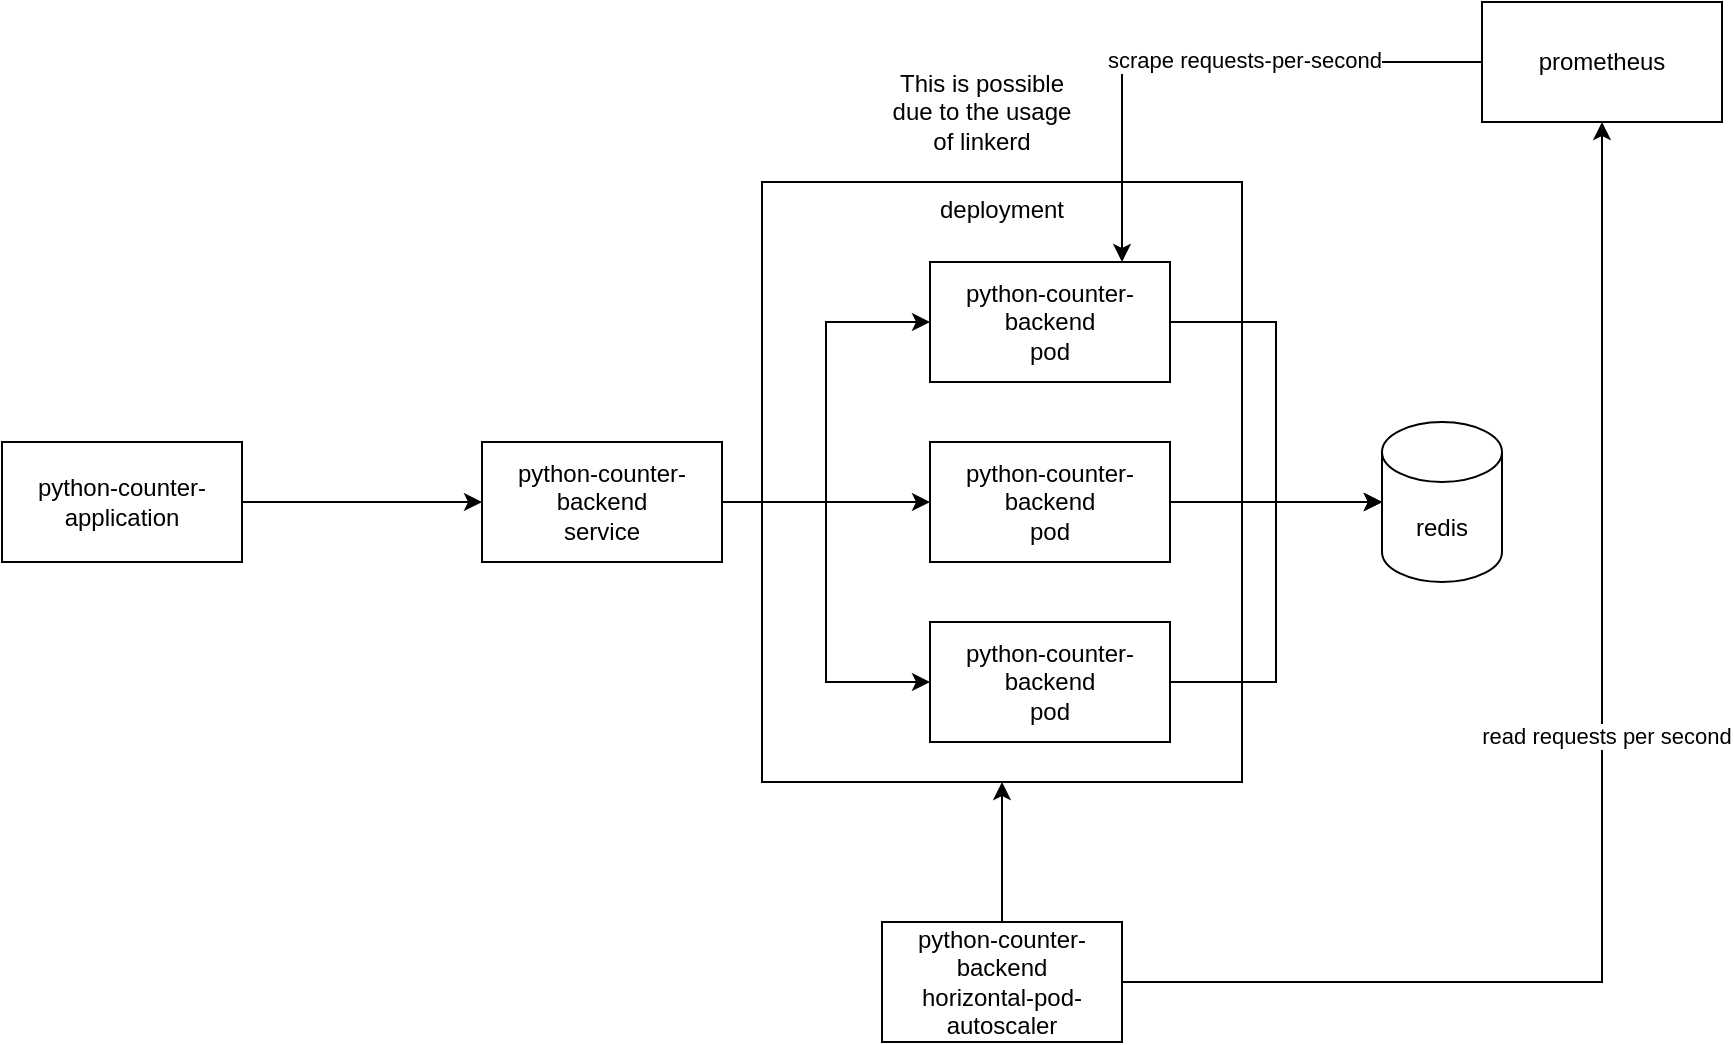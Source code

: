 <mxfile>
    <diagram id="mEVgwmYNHJ8np5K0elgh" name="Page-1">
        <mxGraphModel dx="2528" dy="773" grid="1" gridSize="10" guides="1" tooltips="1" connect="1" arrows="1" fold="1" page="1" pageScale="1" pageWidth="827" pageHeight="1169" math="0" shadow="0">
            <root>
                <mxCell id="0"/>
                <mxCell id="1" parent="0"/>
                <mxCell id="U48pzsQ8TpMybfFlmH0K-11" value="deployment" style="rounded=0;whiteSpace=wrap;html=1;verticalAlign=top;" parent="1" vertex="1">
                    <mxGeometry x="270" y="200" width="240" height="300" as="geometry"/>
                </mxCell>
                <mxCell id="U48pzsQ8TpMybfFlmH0K-20" style="edgeStyle=orthogonalEdgeStyle;rounded=0;orthogonalLoop=1;jettySize=auto;html=1;entryX=0;entryY=0.5;entryDx=0;entryDy=0;entryPerimeter=0;" parent="1" source="U48pzsQ8TpMybfFlmH0K-1" target="U48pzsQ8TpMybfFlmH0K-19" edge="1">
                    <mxGeometry relative="1" as="geometry"/>
                </mxCell>
                <mxCell id="U48pzsQ8TpMybfFlmH0K-1" value="python-counter-backend&lt;br&gt;pod" style="rounded=0;whiteSpace=wrap;html=1;" parent="1" vertex="1">
                    <mxGeometry x="354" y="240" width="120" height="60" as="geometry"/>
                </mxCell>
                <mxCell id="U48pzsQ8TpMybfFlmH0K-5" style="edgeStyle=orthogonalEdgeStyle;rounded=0;orthogonalLoop=1;jettySize=auto;html=1;entryX=0;entryY=0.5;entryDx=0;entryDy=0;" parent="1" source="U48pzsQ8TpMybfFlmH0K-2" target="U48pzsQ8TpMybfFlmH0K-1" edge="1">
                    <mxGeometry relative="1" as="geometry"/>
                </mxCell>
                <mxCell id="U48pzsQ8TpMybfFlmH0K-6" style="edgeStyle=orthogonalEdgeStyle;rounded=0;orthogonalLoop=1;jettySize=auto;html=1;entryX=0;entryY=0.5;entryDx=0;entryDy=0;" parent="1" source="U48pzsQ8TpMybfFlmH0K-2" target="U48pzsQ8TpMybfFlmH0K-3" edge="1">
                    <mxGeometry relative="1" as="geometry"/>
                </mxCell>
                <mxCell id="U48pzsQ8TpMybfFlmH0K-7" style="edgeStyle=orthogonalEdgeStyle;rounded=0;orthogonalLoop=1;jettySize=auto;html=1;entryX=0;entryY=0.5;entryDx=0;entryDy=0;" parent="1" source="U48pzsQ8TpMybfFlmH0K-2" target="U48pzsQ8TpMybfFlmH0K-4" edge="1">
                    <mxGeometry relative="1" as="geometry"/>
                </mxCell>
                <mxCell id="U48pzsQ8TpMybfFlmH0K-2" value="python-counter-backend&lt;br&gt;service" style="rounded=0;whiteSpace=wrap;html=1;" parent="1" vertex="1">
                    <mxGeometry x="130" y="330" width="120" height="60" as="geometry"/>
                </mxCell>
                <mxCell id="U48pzsQ8TpMybfFlmH0K-21" style="edgeStyle=orthogonalEdgeStyle;rounded=0;orthogonalLoop=1;jettySize=auto;html=1;entryX=0;entryY=0.5;entryDx=0;entryDy=0;entryPerimeter=0;" parent="1" source="U48pzsQ8TpMybfFlmH0K-3" target="U48pzsQ8TpMybfFlmH0K-19" edge="1">
                    <mxGeometry relative="1" as="geometry"/>
                </mxCell>
                <mxCell id="U48pzsQ8TpMybfFlmH0K-3" value="python-counter-backend&lt;br&gt;pod" style="rounded=0;whiteSpace=wrap;html=1;" parent="1" vertex="1">
                    <mxGeometry x="354" y="330" width="120" height="60" as="geometry"/>
                </mxCell>
                <mxCell id="U48pzsQ8TpMybfFlmH0K-22" style="edgeStyle=orthogonalEdgeStyle;rounded=0;orthogonalLoop=1;jettySize=auto;html=1;entryX=0;entryY=0.5;entryDx=0;entryDy=0;entryPerimeter=0;" parent="1" source="U48pzsQ8TpMybfFlmH0K-4" target="U48pzsQ8TpMybfFlmH0K-19" edge="1">
                    <mxGeometry relative="1" as="geometry"/>
                </mxCell>
                <mxCell id="U48pzsQ8TpMybfFlmH0K-4" value="python-counter-backend&lt;br&gt;pod" style="rounded=0;whiteSpace=wrap;html=1;" parent="1" vertex="1">
                    <mxGeometry x="354" y="420" width="120" height="60" as="geometry"/>
                </mxCell>
                <mxCell id="U48pzsQ8TpMybfFlmH0K-9" style="edgeStyle=orthogonalEdgeStyle;rounded=0;orthogonalLoop=1;jettySize=auto;html=1;entryX=0;entryY=0.5;entryDx=0;entryDy=0;" parent="1" source="U48pzsQ8TpMybfFlmH0K-8" target="U48pzsQ8TpMybfFlmH0K-2" edge="1">
                    <mxGeometry relative="1" as="geometry"/>
                </mxCell>
                <mxCell id="U48pzsQ8TpMybfFlmH0K-8" value="python-counter-application" style="rounded=0;whiteSpace=wrap;html=1;" parent="1" vertex="1">
                    <mxGeometry x="-110" y="330" width="120" height="60" as="geometry"/>
                </mxCell>
                <mxCell id="U48pzsQ8TpMybfFlmH0K-12" style="edgeStyle=orthogonalEdgeStyle;rounded=0;orthogonalLoop=1;jettySize=auto;html=1;" parent="1" source="U48pzsQ8TpMybfFlmH0K-10" target="U48pzsQ8TpMybfFlmH0K-11" edge="1">
                    <mxGeometry relative="1" as="geometry"/>
                </mxCell>
                <mxCell id="U48pzsQ8TpMybfFlmH0K-16" style="edgeStyle=orthogonalEdgeStyle;rounded=0;orthogonalLoop=1;jettySize=auto;html=1;" parent="1" source="U48pzsQ8TpMybfFlmH0K-10" target="U48pzsQ8TpMybfFlmH0K-13" edge="1">
                    <mxGeometry relative="1" as="geometry"/>
                </mxCell>
                <mxCell id="U48pzsQ8TpMybfFlmH0K-17" value="read requests per second" style="edgeLabel;html=1;align=center;verticalAlign=middle;resizable=0;points=[];" parent="U48pzsQ8TpMybfFlmH0K-16" vertex="1" connectable="0">
                    <mxGeometry x="0.084" y="-2" relative="1" as="geometry">
                        <mxPoint as="offset"/>
                    </mxGeometry>
                </mxCell>
                <mxCell id="U48pzsQ8TpMybfFlmH0K-10" value="python-counter-backend&lt;br&gt;horizontal-pod-autoscaler" style="rounded=0;whiteSpace=wrap;html=1;" parent="1" vertex="1">
                    <mxGeometry x="330" y="570" width="120" height="60" as="geometry"/>
                </mxCell>
                <mxCell id="U48pzsQ8TpMybfFlmH0K-14" style="edgeStyle=orthogonalEdgeStyle;rounded=0;orthogonalLoop=1;jettySize=auto;html=1;" parent="1" source="U48pzsQ8TpMybfFlmH0K-13" target="U48pzsQ8TpMybfFlmH0K-1" edge="1">
                    <mxGeometry relative="1" as="geometry">
                        <mxPoint x="444" y="250" as="targetPoint"/>
                        <Array as="points">
                            <mxPoint x="450" y="140"/>
                        </Array>
                    </mxGeometry>
                </mxCell>
                <mxCell id="U48pzsQ8TpMybfFlmH0K-15" value="scrape requests-per-second" style="edgeLabel;html=1;align=center;verticalAlign=middle;resizable=0;points=[];" parent="U48pzsQ8TpMybfFlmH0K-14" vertex="1" connectable="0">
                    <mxGeometry x="-0.146" y="-1" relative="1" as="geometry">
                        <mxPoint as="offset"/>
                    </mxGeometry>
                </mxCell>
                <mxCell id="U48pzsQ8TpMybfFlmH0K-13" value="prometheus" style="rounded=0;whiteSpace=wrap;html=1;" parent="1" vertex="1">
                    <mxGeometry x="630" y="110" width="120" height="60" as="geometry"/>
                </mxCell>
                <mxCell id="U48pzsQ8TpMybfFlmH0K-19" value="redis" style="shape=cylinder3;whiteSpace=wrap;html=1;boundedLbl=1;backgroundOutline=1;size=15;" parent="1" vertex="1">
                    <mxGeometry x="580" y="320" width="60" height="80" as="geometry"/>
                </mxCell>
                <mxCell id="U48pzsQ8TpMybfFlmH0K-23" value="This is possible due to the usage of linkerd" style="text;html=1;strokeColor=none;fillColor=none;align=center;verticalAlign=middle;whiteSpace=wrap;rounded=0;" parent="1" vertex="1">
                    <mxGeometry x="330" y="150" width="100" height="30" as="geometry"/>
                </mxCell>
            </root>
        </mxGraphModel>
    </diagram>
</mxfile>